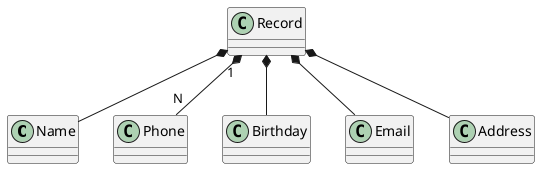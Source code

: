 @startuml Record


class "Name" as name 
class "Phone" as phone 
class "Birthday" as brth 
class "Email" as email 
class "Address" as addr 
class "Record" as rcd 


rcd *-- name 
rcd "1" *-- "N" phone 
rcd *-- email  
rcd *-- addr  
rcd *-- brth 

@enduml
